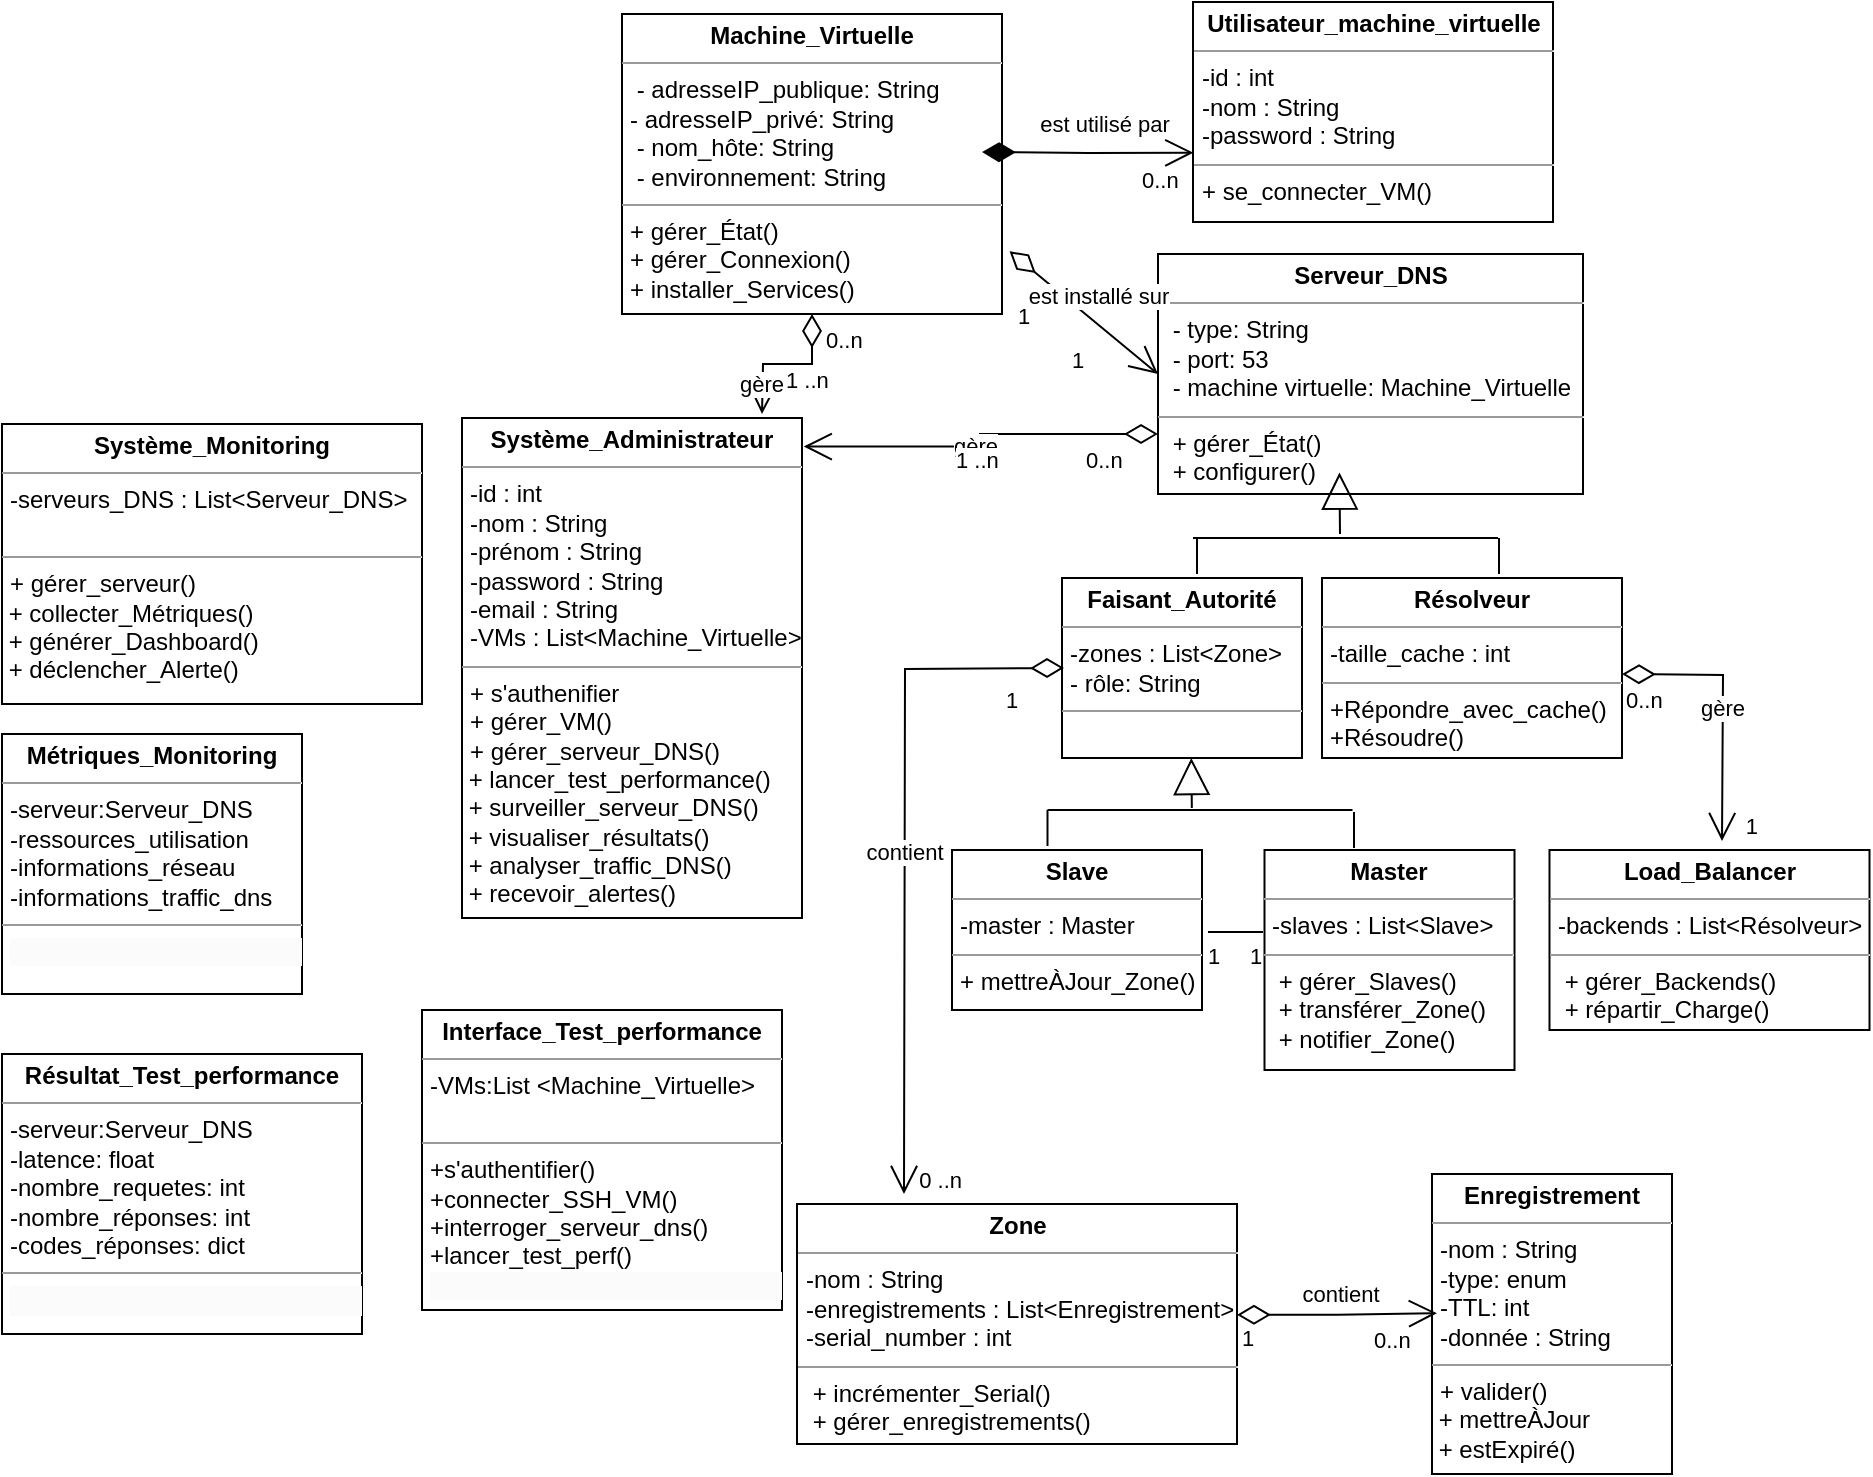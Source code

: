 <mxfile version="24.7.6">
  <diagram name="Page-1" id="c4acf3e9-155e-7222-9cf6-157b1a14988f">
    <mxGraphModel dx="724" dy="366" grid="1" gridSize="10" guides="1" tooltips="1" connect="1" arrows="1" fold="1" page="1" pageScale="1" pageWidth="850" pageHeight="1100" background="none" math="0" shadow="0">
      <root>
        <mxCell id="0" />
        <mxCell id="1" parent="0" />
        <mxCell id="R7QMrkdj1-E3mG0XOaMo-79" value="&lt;p style=&quot;margin:0px;margin-top:4px;text-align:center;&quot;&gt;&lt;b&gt;Machine_Virtuelle&lt;/b&gt;&lt;/p&gt;&lt;hr size=&quot;1&quot;&gt;&lt;p style=&quot;margin:0px;margin-left:4px;&quot;&gt;&amp;nbsp;- adresseIP_publique: String&lt;br&gt;&lt;/p&gt;&lt;p style=&quot;margin:0px;margin-left:4px;&quot;&gt;- adresseIP_privé: String&lt;br&gt;&lt;/p&gt;&lt;p style=&quot;margin:0px;margin-left:4px;&quot;&gt;&amp;nbsp;- nom_hôte: String&lt;/p&gt;&lt;p style=&quot;margin:0px;margin-left:4px;&quot;&gt;&amp;nbsp;- environnement: String&lt;br&gt;&lt;/p&gt;&lt;hr size=&quot;1&quot;&gt;&lt;p style=&quot;margin:0px;margin-left:4px;&quot;&gt;+ gérer_État()&lt;/p&gt;&lt;p style=&quot;margin:0px;margin-left:4px;&quot;&gt;+ gérer_Connexion()&lt;/p&gt;&lt;p style=&quot;margin:0px;margin-left:4px;&quot;&gt;+ installer_Services()&lt;br&gt;&lt;/p&gt;" style="verticalAlign=top;align=left;overflow=fill;fontSize=12;fontFamily=Helvetica;html=1;rounded=0;shadow=0;comic=0;labelBackgroundColor=none;strokeWidth=1" parent="1" vertex="1">
          <mxGeometry x="370" y="10" width="190" height="150" as="geometry" />
        </mxCell>
        <mxCell id="R7QMrkdj1-E3mG0XOaMo-80" value="&lt;p style=&quot;margin:0px;margin-top:4px;text-align:center;&quot;&gt;&lt;b&gt;Serveur_DNS&lt;/b&gt;&lt;/p&gt;&lt;hr size=&quot;1&quot;&gt;&lt;p style=&quot;margin:0px;margin-left:4px;&quot;&gt;&amp;nbsp;- type: String&lt;br&gt;&lt;/p&gt;&lt;p style=&quot;margin:0px;margin-left:4px;&quot;&gt;&amp;nbsp;- port: 53&lt;/p&gt;&lt;p style=&quot;margin:0px;margin-left:4px;&quot;&gt;&amp;nbsp;- machine virtuelle: Machine_Virtuelle&lt;br&gt;&lt;/p&gt;&lt;hr size=&quot;1&quot;&gt;&lt;p style=&quot;margin:0px;margin-left:4px;&quot;&gt;&amp;nbsp;&lt;span style=&quot;background-color: initial;&quot;&gt;+ gérer_État()&lt;/span&gt;&lt;/p&gt;&lt;p style=&quot;margin:0px;margin-left:4px;&quot;&gt;&amp;nbsp;+ configurer()&lt;/p&gt;&lt;p style=&quot;margin:0px;margin-left:4px;&quot;&gt;&amp;nbsp;+&amp;nbsp;&lt;br&gt;&lt;br&gt;&lt;/p&gt;" style="verticalAlign=top;align=left;overflow=fill;fontSize=12;fontFamily=Helvetica;html=1;rounded=0;shadow=0;comic=0;labelBackgroundColor=none;strokeWidth=1" parent="1" vertex="1">
          <mxGeometry x="638" y="130" width="212.5" height="120" as="geometry" />
        </mxCell>
        <mxCell id="R7QMrkdj1-E3mG0XOaMo-81" value="&lt;p style=&quot;margin:0px;margin-top:4px;text-align:center;&quot;&gt;&lt;b&gt;Faisant_Autorité&lt;/b&gt;&lt;/p&gt;&lt;hr size=&quot;1&quot;&gt;&lt;p style=&quot;margin:0px;margin-left:4px;&quot;&gt;-zones : List&amp;lt;Zone&amp;gt;&lt;/p&gt;&lt;p style=&quot;margin:0px;margin-left:4px;&quot;&gt;- rôle: String&lt;/p&gt;&lt;hr size=&quot;1&quot;&gt;&lt;p style=&quot;margin:0px;margin-left:4px;&quot;&gt;&lt;span style=&quot;background-color: initial;&quot;&gt;&amp;nbsp;&lt;/span&gt;&lt;/p&gt;" style="verticalAlign=top;align=left;overflow=fill;fontSize=12;fontFamily=Helvetica;html=1;rounded=0;shadow=0;comic=0;labelBackgroundColor=none;strokeWidth=1" parent="1" vertex="1">
          <mxGeometry x="590" y="292" width="120" height="90" as="geometry" />
        </mxCell>
        <mxCell id="R7QMrkdj1-E3mG0XOaMo-82" value="&lt;p style=&quot;margin:0px;margin-top:4px;text-align:center;&quot;&gt;&lt;b&gt;Master&lt;/b&gt;&lt;/p&gt;&lt;hr size=&quot;1&quot;&gt;&lt;p style=&quot;margin:0px;margin-left:4px;&quot;&gt;-slaves : List&amp;lt;Slave&amp;gt;&lt;/p&gt;&lt;hr size=&quot;1&quot;&gt;&lt;p style=&quot;margin:0px;margin-left:4px;&quot;&gt;&amp;nbsp;&lt;span style=&quot;background-color: initial;&quot;&gt;+ gérer_Slaves()&lt;/span&gt;&lt;/p&gt;&lt;p style=&quot;margin:0px;margin-left:4px;&quot;&gt;&amp;nbsp;+ transférer_Zone()&lt;/p&gt;&lt;p style=&quot;margin:0px;margin-left:4px;&quot;&gt;&amp;nbsp;+ notifier_Zone()&lt;br&gt;&lt;br&gt;&lt;/p&gt;" style="verticalAlign=top;align=left;overflow=fill;fontSize=12;fontFamily=Helvetica;html=1;rounded=0;shadow=0;comic=0;labelBackgroundColor=none;strokeWidth=1" parent="1" vertex="1">
          <mxGeometry x="691.25" y="428" width="125" height="110" as="geometry" />
        </mxCell>
        <mxCell id="R7QMrkdj1-E3mG0XOaMo-83" value="&lt;p style=&quot;margin:0px;margin-top:4px;text-align:center;&quot;&gt;&lt;b&gt;Slave&lt;/b&gt;&lt;/p&gt;&lt;hr size=&quot;1&quot;&gt;&lt;p style=&quot;margin:0px;margin-left:4px;&quot;&gt;-master : Master&lt;/p&gt;&lt;hr size=&quot;1&quot;&gt;&lt;p style=&quot;margin:0px;margin-left:4px;&quot;&gt;&lt;span style=&quot;background-color: initial;&quot;&gt;+&amp;nbsp;&lt;/span&gt;&lt;span style=&quot;text-wrap: wrap; background-color: initial;&quot;&gt;mettreÀJour&lt;/span&gt;&lt;span style=&quot;background-color: initial;&quot;&gt;_Zone()&lt;/span&gt;&lt;/p&gt;&lt;p style=&quot;margin:0px;margin-left:4px;&quot;&gt;&lt;br&gt;&lt;/p&gt;" style="verticalAlign=top;align=left;overflow=fill;fontSize=12;fontFamily=Helvetica;html=1;rounded=0;shadow=0;comic=0;labelBackgroundColor=none;strokeWidth=1" parent="1" vertex="1">
          <mxGeometry x="535" y="428" width="125" height="80" as="geometry" />
        </mxCell>
        <mxCell id="R7QMrkdj1-E3mG0XOaMo-84" value="&lt;p style=&quot;margin:0px;margin-top:4px;text-align:center;&quot;&gt;&lt;b&gt;Zone&lt;/b&gt;&lt;/p&gt;&lt;hr size=&quot;1&quot;&gt;&lt;p style=&quot;margin:0px;margin-left:4px;&quot;&gt;-nom : String&lt;/p&gt;&lt;p style=&quot;margin:0px;margin-left:4px;&quot;&gt;-enregistrements : List&amp;lt;Enregistrement&amp;gt;&lt;/p&gt;&lt;p style=&quot;margin:0px;margin-left:4px;&quot;&gt;-serial_number : int&lt;/p&gt;&lt;hr size=&quot;1&quot;&gt;&lt;p style=&quot;margin:0px;margin-left:4px;&quot;&gt;&amp;nbsp;&lt;span style=&quot;background-color: initial;&quot;&gt;+ incrémenter_Serial()&lt;/span&gt;&lt;/p&gt;&lt;p style=&quot;margin:0px;margin-left:4px;&quot;&gt;&amp;nbsp;+ gérer_enregistrements()&lt;/p&gt;&lt;p style=&quot;margin:0px;margin-left:4px;&quot;&gt;&lt;br&gt;&lt;/p&gt;" style="verticalAlign=top;align=left;overflow=fill;fontSize=12;fontFamily=Helvetica;html=1;rounded=0;shadow=0;comic=0;labelBackgroundColor=none;strokeWidth=1" parent="1" vertex="1">
          <mxGeometry x="457.5" y="605" width="220" height="120" as="geometry" />
        </mxCell>
        <mxCell id="R7QMrkdj1-E3mG0XOaMo-85" value="&lt;p style=&quot;margin:0px;margin-top:4px;text-align:center;&quot;&gt;&lt;b&gt;Load_Balancer&lt;/b&gt;&lt;/p&gt;&lt;hr size=&quot;1&quot;&gt;&lt;p style=&quot;margin:0px;margin-left:4px;&quot;&gt;-backends : List&amp;lt;Résolveur&amp;gt;&lt;/p&gt;&lt;hr size=&quot;1&quot;&gt;&lt;p style=&quot;margin:0px;margin-left:4px;&quot;&gt;&amp;nbsp;&lt;span style=&quot;background-color: initial;&quot;&gt;+ gérer_Backends()&lt;/span&gt;&lt;/p&gt;&lt;p style=&quot;margin:0px;margin-left:4px;&quot;&gt;&amp;nbsp;+ répartir_Charge()&lt;/p&gt;" style="verticalAlign=top;align=left;overflow=fill;fontSize=12;fontFamily=Helvetica;html=1;rounded=0;shadow=0;comic=0;labelBackgroundColor=none;strokeWidth=1" parent="1" vertex="1">
          <mxGeometry x="833.75" y="428" width="160" height="90" as="geometry" />
        </mxCell>
        <mxCell id="R7QMrkdj1-E3mG0XOaMo-87" value="&lt;p style=&quot;margin:0px;margin-top:4px;text-align:center;&quot;&gt;&lt;b&gt;Résolveur&lt;/b&gt;&lt;/p&gt;&lt;hr size=&quot;1&quot;&gt;&lt;p style=&quot;margin:0px;margin-left:4px;&quot;&gt;-taille_cache : int&lt;/p&gt;&lt;hr size=&quot;1&quot;&gt;&lt;p style=&quot;margin:0px;margin-left:4px;&quot;&gt;&lt;span style=&quot;background-color: initial;&quot;&gt;+Répondre_avec_cache()&lt;/span&gt;&lt;/p&gt;&lt;p style=&quot;margin:0px;margin-left:4px;&quot;&gt;&lt;span style=&quot;background-color: initial;&quot;&gt;+Résoudre()&lt;/span&gt;&lt;/p&gt;" style="verticalAlign=top;align=left;overflow=fill;fontSize=12;fontFamily=Helvetica;html=1;rounded=0;shadow=0;comic=0;labelBackgroundColor=none;strokeWidth=1" parent="1" vertex="1">
          <mxGeometry x="720" y="292" width="150" height="90" as="geometry" />
        </mxCell>
        <mxCell id="R7QMrkdj1-E3mG0XOaMo-89" value="&lt;p style=&quot;margin:0px;margin-top:4px;text-align:center;&quot;&gt;&lt;b&gt;Enregistrement&lt;/b&gt;&lt;/p&gt;&lt;hr size=&quot;1&quot;&gt;&lt;p style=&quot;margin:0px;margin-left:4px;&quot;&gt;-nom : String&lt;/p&gt;&lt;p style=&quot;margin:0px;margin-left:4px;&quot;&gt;-type: enum&lt;/p&gt;&lt;p style=&quot;margin:0px;margin-left:4px;&quot;&gt;-TTL: int&lt;/p&gt;&lt;p style=&quot;margin:0px;margin-left:4px;&quot;&gt;-donnée : String&lt;/p&gt;&lt;hr size=&quot;1&quot;&gt;&lt;p style=&quot;margin:0px;margin-left:4px;&quot;&gt;&lt;span style=&quot;text-wrap: wrap; background-color: initial;&quot;&gt;+ valider()&lt;/span&gt;&lt;/p&gt;&lt;span style=&quot;text-wrap: wrap;&quot;&gt;&amp;nbsp;+ mettreÀJour&lt;br&gt;&lt;/span&gt;&lt;span style=&quot;text-wrap: wrap;&quot;&gt;&amp;nbsp;+ estExpiré()&lt;/span&gt;" style="verticalAlign=top;align=left;overflow=fill;fontSize=12;fontFamily=Helvetica;html=1;rounded=0;shadow=0;comic=0;labelBackgroundColor=none;strokeWidth=1" parent="1" vertex="1">
          <mxGeometry x="775" y="590" width="120" height="150" as="geometry" />
        </mxCell>
        <mxCell id="R7QMrkdj1-E3mG0XOaMo-91" value="&lt;p style=&quot;margin:0px;margin-top:4px;text-align:center;&quot;&gt;&lt;b&gt;Système_Monitoring&lt;/b&gt;&lt;/p&gt;&lt;hr size=&quot;1&quot;&gt;&lt;p style=&quot;margin:0px;margin-left:4px;&quot;&gt;-serveurs_DNS : List&amp;lt;Serveur_DNS&amp;gt;&lt;/p&gt;&lt;p style=&quot;margin:0px;margin-left:4px;&quot;&gt;&lt;br&gt;&lt;/p&gt;&lt;hr size=&quot;1&quot;&gt;&lt;p style=&quot;margin:0px;margin-left:4px;&quot;&gt;&lt;span style=&quot;text-wrap: wrap; background-color: initial;&quot;&gt;+ gérer_serveur()&lt;/span&gt;&lt;/p&gt;&lt;span style=&quot;text-wrap: wrap;&quot;&gt;&amp;nbsp;+ collecter_Métriques()&lt;br&gt;&lt;/span&gt;&lt;span style=&quot;text-wrap: wrap;&quot;&gt;&amp;nbsp;+ générer_Dashboard()&lt;/span&gt;&lt;div&gt;&lt;span style=&quot;text-wrap: wrap;&quot;&gt;&amp;nbsp;+ déclencher_Alerte()&lt;/span&gt;&lt;/div&gt;" style="verticalAlign=top;align=left;overflow=fill;fontSize=12;fontFamily=Helvetica;html=1;rounded=0;shadow=0;comic=0;labelBackgroundColor=none;strokeWidth=1" parent="1" vertex="1">
          <mxGeometry x="60" y="215" width="210" height="140" as="geometry" />
        </mxCell>
        <mxCell id="R7QMrkdj1-E3mG0XOaMo-92" value="&lt;p style=&quot;margin:0px;margin-top:4px;text-align:center;&quot;&gt;&lt;b&gt;Système_Administrateur&lt;/b&gt;&lt;/p&gt;&lt;hr size=&quot;1&quot;&gt;&lt;p style=&quot;margin:0px;margin-left:4px;&quot;&gt;-id : int&lt;/p&gt;&lt;p style=&quot;margin:0px;margin-left:4px;&quot;&gt;-nom : String&lt;/p&gt;&lt;p style=&quot;margin:0px;margin-left:4px;&quot;&gt;-prénom : String&lt;/p&gt;&lt;p style=&quot;margin:0px;margin-left:4px;&quot;&gt;-password : String&lt;/p&gt;&lt;p style=&quot;margin:0px;margin-left:4px;&quot;&gt;-email : String&lt;/p&gt;&lt;p style=&quot;margin:0px;margin-left:4px;&quot;&gt;-VMs : List&amp;lt;Machine_Virtuelle&amp;gt;&lt;/p&gt;&lt;hr size=&quot;1&quot;&gt;&lt;p style=&quot;margin:0px;margin-left:4px;&quot;&gt;&lt;span style=&quot;forced-color-adjust: none; color: rgb(0, 0, 0); font-family: Helvetica; font-size: 12px; font-style: normal; font-variant-ligatures: normal; font-variant-caps: normal; font-weight: 400; letter-spacing: normal; orphans: 2; text-align: left; text-indent: 0px; text-transform: none; widows: 2; word-spacing: 0px; -webkit-text-stroke-width: 0px; white-space: normal; background-color: rgb(251, 251, 251); text-decoration-thickness: initial; text-decoration-style: initial; text-decoration-color: initial;&quot;&gt;&lt;/span&gt;&lt;/p&gt;&lt;p style=&quot;forced-color-adjust: none; color: rgb(0, 0, 0); font-family: Helvetica; font-size: 12px; font-style: normal; font-variant-ligatures: normal; font-variant-caps: normal; font-weight: 400; letter-spacing: normal; orphans: 2; text-align: left; text-indent: 0px; text-transform: none; widows: 2; word-spacing: 0px; -webkit-text-stroke-width: 0px; white-space: nowrap; text-decoration-thickness: initial; text-decoration-style: initial; text-decoration-color: initial; margin: 0px 0px 0px 4px;&quot;&gt;&lt;span style=&quot;forced-color-adjust: none; text-wrap: wrap;&quot;&gt;+ s&#39;authenifier&lt;/span&gt;&lt;/p&gt;&lt;p style=&quot;forced-color-adjust: none; color: rgb(0, 0, 0); font-family: Helvetica; font-size: 12px; font-style: normal; font-variant-ligatures: normal; font-variant-caps: normal; font-weight: 400; letter-spacing: normal; orphans: 2; text-align: left; text-indent: 0px; text-transform: none; widows: 2; word-spacing: 0px; -webkit-text-stroke-width: 0px; white-space: nowrap; text-decoration-thickness: initial; text-decoration-style: initial; text-decoration-color: initial; margin: 0px 0px 0px 4px;&quot;&gt;&lt;span style=&quot;forced-color-adjust: none; text-wrap: wrap;&quot;&gt;+ gérer_VM()&lt;/span&gt;&lt;/p&gt;&lt;p style=&quot;margin:0px;margin-left:4px;&quot;&gt;&lt;span style=&quot;text-wrap: wrap;&quot;&gt;+ gérer_serveur_DNS()&lt;/span&gt;&lt;/p&gt;&lt;span style=&quot;text-wrap: wrap;&quot;&gt;&amp;nbsp;+ lancer_test_performance()&lt;br&gt;&lt;/span&gt;&lt;span style=&quot;text-wrap: wrap;&quot;&gt;&amp;nbsp;+ surveiller_serveur_DNS()&lt;/span&gt;&lt;div&gt;&lt;span style=&quot;text-wrap: wrap;&quot;&gt;&amp;nbsp;+ visualiser_résultats()&lt;/span&gt;&lt;/div&gt;&lt;div&gt;&lt;span style=&quot;text-wrap: wrap;&quot;&gt;&amp;nbsp;+ analyser_traffic_DNS()&lt;/span&gt;&lt;span style=&quot;text-wrap: wrap;&quot;&gt;&lt;br&gt;&lt;/span&gt;&lt;/div&gt;&lt;div&gt;&lt;span style=&quot;text-wrap: wrap;&quot;&gt;&amp;nbsp;+ recevoir_alertes()&lt;/span&gt;&lt;/div&gt;" style="verticalAlign=top;align=left;overflow=fill;fontSize=12;fontFamily=Helvetica;html=1;rounded=0;shadow=0;comic=0;labelBackgroundColor=none;strokeWidth=1" parent="1" vertex="1">
          <mxGeometry x="290" y="212" width="170" height="250" as="geometry" />
        </mxCell>
        <mxCell id="R7QMrkdj1-E3mG0XOaMo-93" value="&lt;p style=&quot;margin:0px;margin-top:4px;text-align:center;&quot;&gt;&lt;b&gt;Utilisateur_machine_virtuelle&lt;/b&gt;&lt;/p&gt;&lt;hr size=&quot;1&quot;&gt;&lt;p style=&quot;margin:0px;margin-left:4px;&quot;&gt;-id : int&lt;/p&gt;&lt;p style=&quot;margin:0px;margin-left:4px;&quot;&gt;-nom : String&lt;/p&gt;&lt;p style=&quot;margin:0px;margin-left:4px;&quot;&gt;-password : String&lt;/p&gt;&lt;hr size=&quot;1&quot;&gt;&lt;p style=&quot;margin:0px;margin-left:4px;&quot;&gt;&lt;span style=&quot;forced-color-adjust: none; color: rgb(0, 0, 0); font-family: Helvetica; font-size: 12px; font-style: normal; font-variant-ligatures: normal; font-variant-caps: normal; font-weight: 400; letter-spacing: normal; orphans: 2; text-align: left; text-indent: 0px; text-transform: none; widows: 2; word-spacing: 0px; -webkit-text-stroke-width: 0px; white-space: normal; background-color: rgb(251, 251, 251); text-decoration-thickness: initial; text-decoration-style: initial; text-decoration-color: initial;&quot;&gt;&lt;/span&gt;&lt;/p&gt;&lt;p style=&quot;forced-color-adjust: none; color: rgb(0, 0, 0); font-family: Helvetica; font-size: 12px; font-style: normal; font-variant-ligatures: normal; font-variant-caps: normal; font-weight: 400; letter-spacing: normal; orphans: 2; text-align: left; text-indent: 0px; text-transform: none; widows: 2; word-spacing: 0px; -webkit-text-stroke-width: 0px; white-space: nowrap; text-decoration-thickness: initial; text-decoration-style: initial; text-decoration-color: initial; margin: 0px 0px 0px 4px;&quot;&gt;&lt;span style=&quot;forced-color-adjust: none; text-wrap: wrap;&quot;&gt;+ se_connecter_VM()&lt;/span&gt;&lt;/p&gt;" style="verticalAlign=top;align=left;overflow=fill;fontSize=12;fontFamily=Helvetica;html=1;rounded=0;shadow=0;comic=0;labelBackgroundColor=none;strokeWidth=1" parent="1" vertex="1">
          <mxGeometry x="655.5" y="4" width="180" height="110" as="geometry" />
        </mxCell>
        <mxCell id="R7QMrkdj1-E3mG0XOaMo-94" value="&lt;p style=&quot;margin:0px;margin-top:4px;text-align:center;&quot;&gt;&lt;b&gt;Résultat_Test_performance&lt;/b&gt;&lt;/p&gt;&lt;hr size=&quot;1&quot;&gt;&lt;p style=&quot;margin:0px;margin-left:4px;&quot;&gt;-serveur:Serveur_DNS&lt;/p&gt;&lt;p style=&quot;margin:0px;margin-left:4px;&quot;&gt;-latence: float&lt;/p&gt;&lt;p style=&quot;margin:0px;margin-left:4px;&quot;&gt;&lt;span style=&quot;background-color: initial;&quot;&gt;-nombre_requetes: int&lt;/span&gt;&lt;br&gt;&lt;/p&gt;&lt;p style=&quot;margin: 0px 0px 0px 4px;&quot;&gt;-nombre_réponses: int&lt;/p&gt;&lt;p style=&quot;margin: 0px 0px 0px 4px;&quot;&gt;-codes_réponses: dict&lt;/p&gt;&lt;hr size=&quot;1&quot;&gt;&lt;p style=&quot;margin:0px;margin-left:4px;&quot;&gt;&lt;span style=&quot;forced-color-adjust: none; color: rgb(0, 0, 0); font-family: Helvetica; font-size: 12px; font-style: normal; font-variant-ligatures: normal; font-variant-caps: normal; font-weight: 400; letter-spacing: normal; orphans: 2; text-align: left; text-indent: 0px; text-transform: none; widows: 2; word-spacing: 0px; -webkit-text-stroke-width: 0px; white-space: normal; background-color: rgb(251, 251, 251); text-decoration-thickness: initial; text-decoration-style: initial; text-decoration-color: initial;&quot;&gt;&lt;/span&gt;&lt;/p&gt;&lt;p style=&quot;forced-color-adjust: none; color: rgb(0, 0, 0); font-family: Helvetica; font-size: 12px; font-style: normal; font-variant-ligatures: normal; font-variant-caps: normal; font-weight: 400; letter-spacing: normal; orphans: 2; text-align: left; text-indent: 0px; text-transform: none; widows: 2; word-spacing: 0px; -webkit-text-stroke-width: 0px; white-space: nowrap; background-color: rgb(251, 251, 251); text-decoration-thickness: initial; text-decoration-style: initial; text-decoration-color: initial; margin: 0px 0px 0px 4px;&quot;&gt;&lt;br&gt;&lt;/p&gt;" style="verticalAlign=top;align=left;overflow=fill;fontSize=12;fontFamily=Helvetica;html=1;rounded=0;shadow=0;comic=0;labelBackgroundColor=none;strokeWidth=1" parent="1" vertex="1">
          <mxGeometry x="60" y="530" width="180" height="140" as="geometry" />
        </mxCell>
        <mxCell id="R7QMrkdj1-E3mG0XOaMo-95" value="&lt;p style=&quot;margin:0px;margin-top:4px;text-align:center;&quot;&gt;&lt;b&gt;Métriques_Monitoring&lt;/b&gt;&lt;/p&gt;&lt;hr size=&quot;1&quot;&gt;&lt;p style=&quot;margin:0px;margin-left:4px;&quot;&gt;-serveur:Serveur_DNS&lt;/p&gt;&lt;p style=&quot;margin:0px;margin-left:4px;&quot;&gt;-ressources_utilisation&lt;/p&gt;&lt;p style=&quot;margin:0px;margin-left:4px;&quot;&gt;&lt;span style=&quot;background-color: initial;&quot;&gt;-informations_réseau&lt;/span&gt;&lt;br&gt;&lt;/p&gt;&lt;p style=&quot;margin: 0px 0px 0px 4px;&quot;&gt;-informations_traffic_dns&lt;/p&gt;&lt;hr size=&quot;1&quot;&gt;&lt;p style=&quot;margin:0px;margin-left:4px;&quot;&gt;&lt;span style=&quot;forced-color-adjust: none; color: rgb(0, 0, 0); font-family: Helvetica; font-size: 12px; font-style: normal; font-variant-ligatures: normal; font-variant-caps: normal; font-weight: 400; letter-spacing: normal; orphans: 2; text-align: left; text-indent: 0px; text-transform: none; widows: 2; word-spacing: 0px; -webkit-text-stroke-width: 0px; white-space: normal; background-color: rgb(251, 251, 251); text-decoration-thickness: initial; text-decoration-style: initial; text-decoration-color: initial;&quot;&gt;&lt;/span&gt;&lt;/p&gt;&lt;p style=&quot;forced-color-adjust: none; color: rgb(0, 0, 0); font-family: Helvetica; font-size: 12px; font-style: normal; font-variant-ligatures: normal; font-variant-caps: normal; font-weight: 400; letter-spacing: normal; orphans: 2; text-align: left; text-indent: 0px; text-transform: none; widows: 2; word-spacing: 0px; -webkit-text-stroke-width: 0px; white-space: nowrap; background-color: rgb(251, 251, 251); text-decoration-thickness: initial; text-decoration-style: initial; text-decoration-color: initial; margin: 0px 0px 0px 4px;&quot;&gt;&lt;br&gt;&lt;/p&gt;" style="verticalAlign=top;align=left;overflow=fill;fontSize=12;fontFamily=Helvetica;html=1;rounded=0;shadow=0;comic=0;labelBackgroundColor=none;strokeWidth=1" parent="1" vertex="1">
          <mxGeometry x="60" y="370" width="150" height="130" as="geometry" />
        </mxCell>
        <mxCell id="R7QMrkdj1-E3mG0XOaMo-112" value="" style="endArrow=open;html=1;endSize=12;startArrow=diamondThin;startSize=14;startFill=1;edgeStyle=orthogonalEdgeStyle;align=left;verticalAlign=bottom;rounded=0;entryX=0.001;entryY=0.685;entryDx=0;entryDy=0;entryPerimeter=0;" parent="1" target="R7QMrkdj1-E3mG0XOaMo-93" edge="1">
          <mxGeometry x="-1" y="3" relative="1" as="geometry">
            <mxPoint x="550" y="79" as="sourcePoint" />
            <mxPoint x="600" y="80" as="targetPoint" />
          </mxGeometry>
        </mxCell>
        <mxCell id="R7QMrkdj1-E3mG0XOaMo-114" value="&lt;span style=&quot;font-size: 11px; background-color: initial;&quot;&gt;est utilisé par&lt;/span&gt;" style="text;html=1;align=center;verticalAlign=middle;resizable=0;points=[];autosize=1;strokeColor=none;fillColor=none;" parent="1" vertex="1">
          <mxGeometry x="565.5" y="50" width="90" height="30" as="geometry" />
        </mxCell>
        <mxCell id="R7QMrkdj1-E3mG0XOaMo-118" value="0..n" style="edgeLabel;resizable=0;html=1;align=left;verticalAlign=top;" parent="1" connectable="0" vertex="1">
          <mxGeometry x="628" y="80" as="geometry" />
        </mxCell>
        <mxCell id="R7QMrkdj1-E3mG0XOaMo-122" value="gère" style="endArrow=open;html=1;endSize=12;startArrow=diamondThin;startSize=14;startFill=0;edgeStyle=orthogonalEdgeStyle;rounded=0;elbow=vertical;align=right;exitX=0.5;exitY=1;exitDx=0;exitDy=0;" parent="1" source="R7QMrkdj1-E3mG0XOaMo-79" edge="1">
          <mxGeometry x="0.031" y="10" relative="1" as="geometry">
            <mxPoint x="435" y="160" as="sourcePoint" />
            <mxPoint x="440" y="210" as="targetPoint" />
            <mxPoint as="offset" />
          </mxGeometry>
        </mxCell>
        <mxCell id="R7QMrkdj1-E3mG0XOaMo-123" value="0..n" style="edgeLabel;resizable=0;html=1;align=left;verticalAlign=top;" parent="R7QMrkdj1-E3mG0XOaMo-122" connectable="0" vertex="1">
          <mxGeometry x="-1" relative="1" as="geometry">
            <mxPoint x="5" as="offset" />
          </mxGeometry>
        </mxCell>
        <mxCell id="R7QMrkdj1-E3mG0XOaMo-125" value="1 ..n" style="edgeLabel;resizable=0;html=1;align=left;verticalAlign=top;" parent="1" connectable="0" vertex="1">
          <mxGeometry x="450.0" y="180" as="geometry" />
        </mxCell>
        <mxCell id="R7QMrkdj1-E3mG0XOaMo-133" value="est installé sur" style="endArrow=open;html=1;endSize=12;startArrow=diamondThin;startSize=14;startFill=0;rounded=0;elbow=vertical;exitX=1.02;exitY=0.791;exitDx=0;exitDy=0;exitPerimeter=0;entryX=0;entryY=0.5;entryDx=0;entryDy=0;" parent="1" source="R7QMrkdj1-E3mG0XOaMo-79" edge="1" target="R7QMrkdj1-E3mG0XOaMo-80">
          <mxGeometry y="11" relative="1" as="geometry">
            <mxPoint x="651" y="120" as="sourcePoint" />
            <mxPoint x="620" y="180" as="targetPoint" />
            <mxPoint as="offset" />
          </mxGeometry>
        </mxCell>
        <mxCell id="R7QMrkdj1-E3mG0XOaMo-134" value="1" style="edgeLabel;resizable=0;html=1;align=left;verticalAlign=top;" parent="R7QMrkdj1-E3mG0XOaMo-133" connectable="0" vertex="1">
          <mxGeometry x="-1" relative="1" as="geometry">
            <mxPoint x="2" y="19" as="offset" />
          </mxGeometry>
        </mxCell>
        <mxCell id="R7QMrkdj1-E3mG0XOaMo-136" value="1" style="edgeLabel;resizable=0;html=1;align=left;verticalAlign=top;" parent="1" connectable="0" vertex="1">
          <mxGeometry x="593.0" y="170.0" as="geometry" />
        </mxCell>
        <mxCell id="R7QMrkdj1-E3mG0XOaMo-149" value="" style="group" parent="1" vertex="1" connectable="0">
          <mxGeometry x="656.5" y="260" width="150" height="30" as="geometry" />
        </mxCell>
        <mxCell id="R7QMrkdj1-E3mG0XOaMo-150" value="" style="endArrow=none;html=1;rounded=0;" parent="R7QMrkdj1-E3mG0XOaMo-149" edge="1">
          <mxGeometry width="50" height="50" relative="1" as="geometry">
            <mxPoint x="1" y="12" as="sourcePoint" />
            <mxPoint x="1" y="30" as="targetPoint" />
          </mxGeometry>
        </mxCell>
        <mxCell id="R7QMrkdj1-E3mG0XOaMo-151" value="" style="endArrow=none;html=1;rounded=0;" parent="R7QMrkdj1-E3mG0XOaMo-149" edge="1">
          <mxGeometry width="50" height="50" relative="1" as="geometry">
            <mxPoint x="152" y="12" as="sourcePoint" />
            <mxPoint x="152" y="30" as="targetPoint" />
          </mxGeometry>
        </mxCell>
        <mxCell id="R7QMrkdj1-E3mG0XOaMo-160" value="" style="line;strokeWidth=1;fillColor=none;align=left;verticalAlign=middle;spacingTop=-1;spacingLeft=3;spacingRight=3;rotatable=0;labelPosition=right;points=[];portConstraint=eastwest;strokeColor=inherit;" parent="R7QMrkdj1-E3mG0XOaMo-149" vertex="1">
          <mxGeometry x="2.5" width="147.5" height="24" as="geometry" />
        </mxCell>
        <mxCell id="R7QMrkdj1-E3mG0XOaMo-162" value="" style="line;strokeWidth=1;fillColor=none;align=left;verticalAlign=middle;spacingTop=-1;spacingLeft=3;spacingRight=3;rotatable=0;labelPosition=right;points=[];portConstraint=eastwest;strokeColor=inherit;" parent="1" vertex="1">
          <mxGeometry x="655.5" y="268" width="152.5" height="8" as="geometry" />
        </mxCell>
        <mxCell id="R7QMrkdj1-E3mG0XOaMo-163" value="" style="endArrow=block;endSize=16;endFill=0;html=1;rounded=0;entryX=0.454;entryY=0.994;entryDx=0;entryDy=0;entryPerimeter=0;" parent="1" edge="1">
          <mxGeometry width="160" relative="1" as="geometry">
            <mxPoint x="729" y="270" as="sourcePoint" />
            <mxPoint x="728.725" y="239.28" as="targetPoint" />
          </mxGeometry>
        </mxCell>
        <mxCell id="R7QMrkdj1-E3mG0XOaMo-166" value="" style="line;strokeWidth=1;fillColor=none;align=left;verticalAlign=middle;spacingTop=-1;spacingLeft=3;spacingRight=3;rotatable=0;labelPosition=right;points=[];portConstraint=eastwest;strokeColor=inherit;" parent="1" vertex="1">
          <mxGeometry x="582.75" y="404" width="152.5" height="8" as="geometry" />
        </mxCell>
        <mxCell id="R7QMrkdj1-E3mG0XOaMo-168" value="" style="endArrow=none;html=1;rounded=0;" parent="1" edge="1">
          <mxGeometry width="50" height="50" relative="1" as="geometry">
            <mxPoint x="582.75" y="408" as="sourcePoint" />
            <mxPoint x="582.75" y="426" as="targetPoint" />
          </mxGeometry>
        </mxCell>
        <mxCell id="R7QMrkdj1-E3mG0XOaMo-169" value="" style="endArrow=none;html=1;rounded=0;" parent="1" edge="1">
          <mxGeometry width="50" height="50" relative="1" as="geometry">
            <mxPoint x="736" y="409" as="sourcePoint" />
            <mxPoint x="736" y="427" as="targetPoint" />
          </mxGeometry>
        </mxCell>
        <mxCell id="R7QMrkdj1-E3mG0XOaMo-171" value="" style="endArrow=block;endSize=16;endFill=0;html=1;rounded=0;entryX=0.454;entryY=0.994;entryDx=0;entryDy=0;entryPerimeter=0;" parent="1" edge="1">
          <mxGeometry width="160" relative="1" as="geometry">
            <mxPoint x="654.92" y="407" as="sourcePoint" />
            <mxPoint x="654.67" y="382" as="targetPoint" />
          </mxGeometry>
        </mxCell>
        <mxCell id="R7QMrkdj1-E3mG0XOaMo-172" value="gère" style="endArrow=open;html=1;endSize=12;startArrow=diamondThin;startSize=14;startFill=0;edgeStyle=orthogonalEdgeStyle;rounded=0;entryX=1.005;entryY=0.057;entryDx=0;entryDy=0;entryPerimeter=0;elbow=vertical;align=right;exitX=0;exitY=0.75;exitDx=0;exitDy=0;" parent="1" source="R7QMrkdj1-E3mG0XOaMo-80" target="R7QMrkdj1-E3mG0XOaMo-92" edge="1">
          <mxGeometry x="0.031" y="10" relative="1" as="geometry">
            <mxPoint x="545.42" y="190" as="sourcePoint" />
            <mxPoint x="530" y="260" as="targetPoint" />
            <mxPoint as="offset" />
          </mxGeometry>
        </mxCell>
        <mxCell id="R7QMrkdj1-E3mG0XOaMo-174" value="0..n" style="edgeLabel;resizable=0;html=1;align=left;verticalAlign=top;" parent="1" connectable="0" vertex="1">
          <mxGeometry x="600.0" y="220" as="geometry" />
        </mxCell>
        <mxCell id="R7QMrkdj1-E3mG0XOaMo-175" value="1 ..n" style="edgeLabel;resizable=0;html=1;align=left;verticalAlign=top;" parent="1" connectable="0" vertex="1">
          <mxGeometry x="535.0" y="220" as="geometry" />
        </mxCell>
        <mxCell id="R7QMrkdj1-E3mG0XOaMo-179" value="&lt;p style=&quot;margin:0px;margin-top:4px;text-align:center;&quot;&gt;&lt;b&gt;Interface_Test_performance&lt;/b&gt;&lt;/p&gt;&lt;hr size=&quot;1&quot;&gt;&lt;p style=&quot;margin:0px;margin-left:4px;&quot;&gt;-VMs:List &amp;lt;Machine_Virtuelle&amp;gt;&lt;/p&gt;&lt;p style=&quot;margin:0px;margin-left:4px;&quot;&gt;&lt;br&gt;&lt;/p&gt;&lt;hr size=&quot;1&quot;&gt;&lt;p style=&quot;margin:0px;margin-left:4px;&quot;&gt;&lt;span style=&quot;forced-color-adjust: none; color: rgb(0, 0, 0); font-family: Helvetica; font-size: 12px; font-style: normal; font-variant-ligatures: normal; font-variant-caps: normal; font-weight: 400; letter-spacing: normal; orphans: 2; text-align: left; text-indent: 0px; text-transform: none; widows: 2; word-spacing: 0px; -webkit-text-stroke-width: 0px; white-space: normal; text-decoration-thickness: initial; text-decoration-style: initial; text-decoration-color: initial;&quot;&gt;&lt;/span&gt;&lt;/p&gt;&lt;p style=&quot;forced-color-adjust: none; color: rgb(0, 0, 0); font-family: Helvetica; font-size: 12px; font-style: normal; font-variant-ligatures: normal; font-variant-caps: normal; font-weight: 400; letter-spacing: normal; orphans: 2; text-align: left; text-indent: 0px; text-transform: none; widows: 2; word-spacing: 0px; -webkit-text-stroke-width: 0px; white-space: nowrap; text-decoration-thickness: initial; text-decoration-style: initial; text-decoration-color: initial; margin: 0px 0px 0px 4px;&quot;&gt;+s&#39;authentifier()&lt;/p&gt;&lt;p style=&quot;forced-color-adjust: none; color: rgb(0, 0, 0); font-family: Helvetica; font-size: 12px; font-style: normal; font-variant-ligatures: normal; font-variant-caps: normal; font-weight: 400; letter-spacing: normal; orphans: 2; text-align: left; text-indent: 0px; text-transform: none; widows: 2; word-spacing: 0px; -webkit-text-stroke-width: 0px; white-space: nowrap; text-decoration-thickness: initial; text-decoration-style: initial; text-decoration-color: initial; margin: 0px 0px 0px 4px;&quot;&gt;+connecter_SSH_VM()&lt;/p&gt;&lt;p style=&quot;forced-color-adjust: none; color: rgb(0, 0, 0); font-family: Helvetica; font-size: 12px; font-style: normal; font-variant-ligatures: normal; font-variant-caps: normal; font-weight: 400; letter-spacing: normal; orphans: 2; text-align: left; text-indent: 0px; text-transform: none; widows: 2; word-spacing: 0px; -webkit-text-stroke-width: 0px; white-space: nowrap; text-decoration-thickness: initial; text-decoration-style: initial; text-decoration-color: initial; margin: 0px 0px 0px 4px;&quot;&gt;+interroger_serveur_dns()&lt;/p&gt;&lt;p style=&quot;forced-color-adjust: none; color: rgb(0, 0, 0); font-family: Helvetica; font-size: 12px; font-style: normal; font-variant-ligatures: normal; font-variant-caps: normal; font-weight: 400; letter-spacing: normal; orphans: 2; text-align: left; text-indent: 0px; text-transform: none; widows: 2; word-spacing: 0px; -webkit-text-stroke-width: 0px; white-space: nowrap; text-decoration-thickness: initial; text-decoration-style: initial; text-decoration-color: initial; margin: 0px 0px 0px 4px;&quot;&gt;+lancer_test_perf()&lt;/p&gt;&lt;p style=&quot;forced-color-adjust: none; color: rgb(0, 0, 0); font-family: Helvetica; font-size: 12px; font-style: normal; font-variant-ligatures: normal; font-variant-caps: normal; font-weight: 400; letter-spacing: normal; orphans: 2; text-align: left; text-indent: 0px; text-transform: none; widows: 2; word-spacing: 0px; -webkit-text-stroke-width: 0px; white-space: nowrap; background-color: rgb(251, 251, 251); text-decoration-thickness: initial; text-decoration-style: initial; text-decoration-color: initial; margin: 0px 0px 0px 4px;&quot;&gt;&lt;br&gt;&lt;/p&gt;" style="verticalAlign=top;align=left;overflow=fill;fontSize=12;fontFamily=Helvetica;html=1;rounded=0;shadow=0;comic=0;labelBackgroundColor=none;strokeWidth=1" parent="1" vertex="1">
          <mxGeometry x="270" y="508" width="180" height="150" as="geometry" />
        </mxCell>
        <mxCell id="R7QMrkdj1-E3mG0XOaMo-180" value="" style="line;strokeWidth=1;fillColor=none;align=left;verticalAlign=middle;spacingTop=-1;spacingLeft=3;spacingRight=3;rotatable=0;labelPosition=right;points=[];portConstraint=eastwest;strokeColor=inherit;" parent="1" vertex="1">
          <mxGeometry x="663" y="465" width="27.5" height="8" as="geometry" />
        </mxCell>
        <mxCell id="R7QMrkdj1-E3mG0XOaMo-181" value="1" style="edgeLabel;resizable=0;html=1;align=left;verticalAlign=top;" parent="1" connectable="0" vertex="1">
          <mxGeometry x="682.0" y="468.0" as="geometry" />
        </mxCell>
        <mxCell id="R7QMrkdj1-E3mG0XOaMo-182" value="1" style="edgeLabel;resizable=0;html=1;align=left;verticalAlign=top;" parent="1" connectable="0" vertex="1">
          <mxGeometry x="661.0" y="468.0" as="geometry" />
        </mxCell>
        <mxCell id="R7QMrkdj1-E3mG0XOaMo-187" value="gère" style="endArrow=open;html=1;endSize=12;startArrow=diamondThin;startSize=14;startFill=0;edgeStyle=orthogonalEdgeStyle;rounded=0;" parent="1" edge="1">
          <mxGeometry relative="1" as="geometry">
            <mxPoint x="870" y="340" as="sourcePoint" />
            <mxPoint x="920" y="423.5" as="targetPoint" />
          </mxGeometry>
        </mxCell>
        <mxCell id="R7QMrkdj1-E3mG0XOaMo-188" value="0..n" style="edgeLabel;resizable=0;html=1;align=left;verticalAlign=top;" parent="R7QMrkdj1-E3mG0XOaMo-187" connectable="0" vertex="1">
          <mxGeometry x="-1" relative="1" as="geometry" />
        </mxCell>
        <mxCell id="R7QMrkdj1-E3mG0XOaMo-189" value="1" style="edgeLabel;resizable=0;html=1;align=right;verticalAlign=top;" parent="R7QMrkdj1-E3mG0XOaMo-187" connectable="0" vertex="1">
          <mxGeometry x="1" relative="1" as="geometry">
            <mxPoint x="18" y="-20" as="offset" />
          </mxGeometry>
        </mxCell>
        <mxCell id="R7QMrkdj1-E3mG0XOaMo-191" value="contient" style="endArrow=open;html=1;endSize=12;startArrow=diamondThin;startSize=14;startFill=0;edgeStyle=orthogonalEdgeStyle;rounded=0;entryX=0;entryY=0.5;entryDx=0;entryDy=0;" parent="1" edge="1">
          <mxGeometry x="0.031" y="10" relative="1" as="geometry">
            <mxPoint x="677.5" y="660.39" as="sourcePoint" />
            <mxPoint x="777.5" y="659.58" as="targetPoint" />
            <Array as="points">
              <mxPoint x="728" y="660" />
            </Array>
            <mxPoint as="offset" />
          </mxGeometry>
        </mxCell>
        <mxCell id="R7QMrkdj1-E3mG0XOaMo-192" value="1" style="edgeLabel;resizable=0;html=1;align=left;verticalAlign=top;" parent="R7QMrkdj1-E3mG0XOaMo-191" connectable="0" vertex="1">
          <mxGeometry x="-1" relative="1" as="geometry">
            <mxPoint y="-1" as="offset" />
          </mxGeometry>
        </mxCell>
        <mxCell id="R7QMrkdj1-E3mG0XOaMo-194" value="0..n" style="edgeLabel;resizable=0;html=1;align=left;verticalAlign=top;" parent="1" connectable="0" vertex="1">
          <mxGeometry x="743.5" y="660" as="geometry" />
        </mxCell>
        <mxCell id="R7QMrkdj1-E3mG0XOaMo-201" value="contient" style="endArrow=open;html=1;endSize=12;startArrow=diamondThin;startSize=14;startFill=0;edgeStyle=orthogonalEdgeStyle;rounded=0;" parent="1" edge="1">
          <mxGeometry relative="1" as="geometry">
            <mxPoint x="591" y="336.96" as="sourcePoint" />
            <mxPoint x="511" y="600" as="targetPoint" />
          </mxGeometry>
        </mxCell>
        <mxCell id="R7QMrkdj1-E3mG0XOaMo-202" value="1" style="edgeLabel;resizable=0;html=1;align=left;verticalAlign=top;" parent="R7QMrkdj1-E3mG0XOaMo-201" connectable="0" vertex="1">
          <mxGeometry x="-1" relative="1" as="geometry">
            <mxPoint x="-31" y="3" as="offset" />
          </mxGeometry>
        </mxCell>
        <mxCell id="R7QMrkdj1-E3mG0XOaMo-203" value="0 ..n" style="edgeLabel;resizable=0;html=1;align=right;verticalAlign=top;" parent="R7QMrkdj1-E3mG0XOaMo-201" connectable="0" vertex="1">
          <mxGeometry x="1" relative="1" as="geometry">
            <mxPoint x="29" y="-20" as="offset" />
          </mxGeometry>
        </mxCell>
      </root>
    </mxGraphModel>
  </diagram>
</mxfile>
